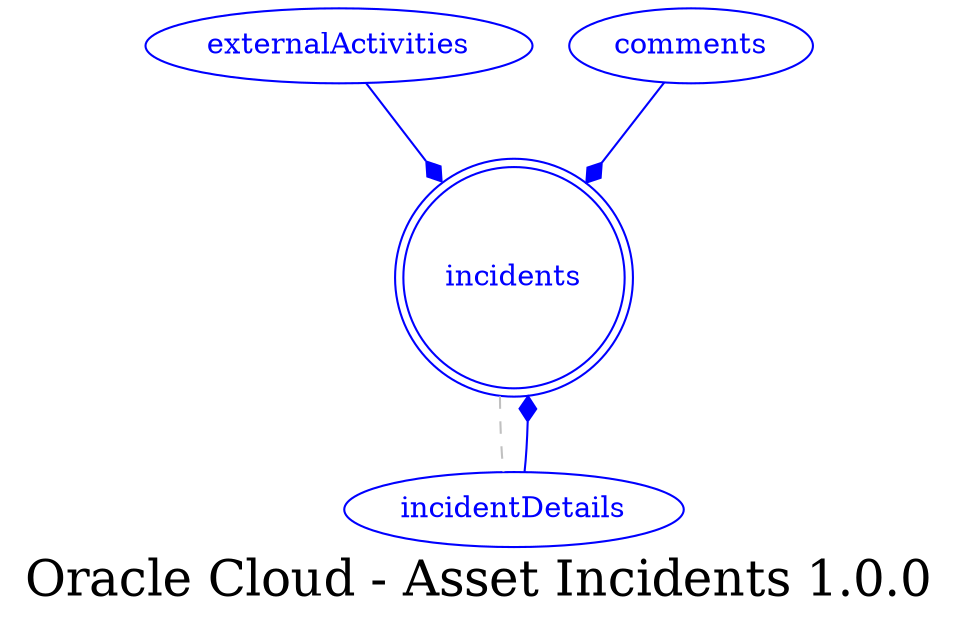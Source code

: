 digraph LexiconGraph {
graph[label="Oracle Cloud - Asset Incidents 1.0.0", fontsize=24]
splines=true
"incidents" [color=blue, fontcolor=blue, shape=doublecircle]
"externalActivities" -> "incidents" [color=blue, fontcolor=blue, arrowhead=diamond, arrowtail=none]
"externalActivities" [color=blue, fontcolor=blue, shape=ellipse]
"comments" -> "incidents" [color=blue, fontcolor=blue, arrowhead=diamond, arrowtail=none]
"comments" [color=blue, fontcolor=blue, shape=ellipse]
"incidentDetails" -> "incidents" [color=blue, fontcolor=blue, arrowhead=diamond, arrowtail=none]
"incidentDetails" [color=blue, fontcolor=blue, shape=ellipse]
"incidents" -> "incidentDetails" [color=grey, fontcolor=grey, arrowhead=none, arrowtail=none, style=dashed]
}
